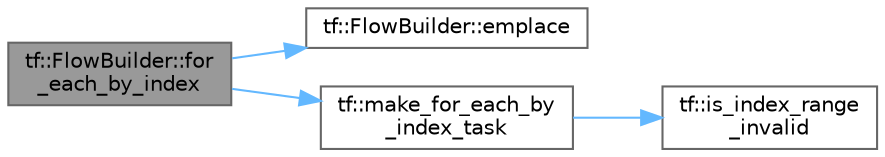 digraph "tf::FlowBuilder::for_each_by_index"
{
 // LATEX_PDF_SIZE
  bgcolor="transparent";
  edge [fontname=Helvetica,fontsize=10,labelfontname=Helvetica,labelfontsize=10];
  node [fontname=Helvetica,fontsize=10,shape=box,height=0.2,width=0.4];
  rankdir="LR";
  Node1 [id="Node000001",label="tf::FlowBuilder::for\l_each_by_index",height=0.2,width=0.4,color="gray40", fillcolor="grey60", style="filled", fontcolor="black",tooltip="constructs an index range-based parallel-for task"];
  Node1 -> Node2 [id="edge1_Node000001_Node000002",color="steelblue1",style="solid",tooltip=" "];
  Node2 [id="Node000002",label="tf::FlowBuilder::emplace",height=0.2,width=0.4,color="grey40", fillcolor="white", style="filled",URL="$classtf_1_1_flow_builder.html#a60d7a666cab71ecfa3010b2efb0d6b57",tooltip="creates a static task"];
  Node1 -> Node3 [id="edge2_Node000001_Node000003",color="steelblue1",style="solid",tooltip=" "];
  Node3 [id="Node000003",label="tf::make_for_each_by\l_index_task",height=0.2,width=0.4,color="grey40", fillcolor="white", style="filled",URL="$namespacetf.html#adf75a1338011c2635e0121ef74141946",tooltip=" "];
  Node3 -> Node4 [id="edge3_Node000003_Node000004",color="steelblue1",style="solid",tooltip=" "];
  Node4 [id="Node000004",label="tf::is_index_range\l_invalid",height=0.2,width=0.4,color="grey40", fillcolor="white", style="filled",URL="$namespacetf.html#aa4db761760106ce6f6d2e7c1ac4d8520",tooltip="checks if the given index range is invalid"];
}
